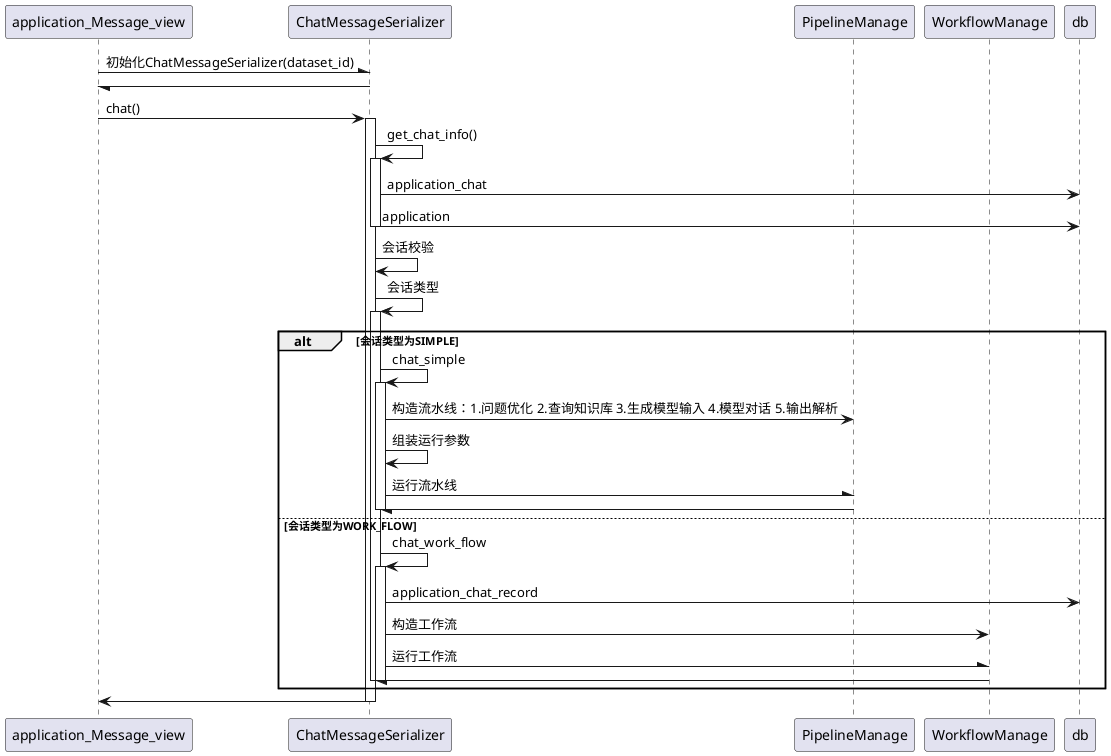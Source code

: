@startuml


participant application_Message_view
participant ChatMessageSerializer
participant PipelineManage
participant WorkflowManage
participant db

application_Message_view -\ ChatMessageSerializer: 初始化ChatMessageSerializer(dataset_id)
application_Message_view \- ChatMessageSerializer:
application_Message_view -> ChatMessageSerializer: chat()
activate ChatMessageSerializer
ChatMessageSerializer -> ChatMessageSerializer: get_chat_info()
activate ChatMessageSerializer
ChatMessageSerializer -> db: application_chat
ChatMessageSerializer -> db: application
deactivate ChatMessageSerializer
ChatMessageSerializer -> ChatMessageSerializer: 会话校验
ChatMessageSerializer -> ChatMessageSerializer: 会话类型
activate ChatMessageSerializer
alt 会话类型为SIMPLE
    ChatMessageSerializer -> ChatMessageSerializer: chat_simple
    activate ChatMessageSerializer
    ChatMessageSerializer -> PipelineManage: 构造流水线：1.问题优化 2.查询知识库 3.生成模型输入 4.模型对话 5.输出解析
    ChatMessageSerializer -> ChatMessageSerializer: 组装运行参数
    ChatMessageSerializer -\ PipelineManage: 运行流水线
    ChatMessageSerializer \- PipelineManage:
    deactivate ChatMessageSerializer
else 会话类型为WORK_FLOW
    ChatMessageSerializer -> ChatMessageSerializer: chat_work_flow
    activate ChatMessageSerializer
    ChatMessageSerializer -> db: application_chat_record
    ChatMessageSerializer -> WorkflowManage: 构造工作流
    ChatMessageSerializer -\ WorkflowManage: 运行工作流
    ChatMessageSerializer \- WorkflowManage:
    deactivate ChatMessageSerializer
deactivate ChatMessageSerializer
end

application_Message_view <- ChatMessageSerializer:
deactivate ChatMessageSerializer

@enduml
